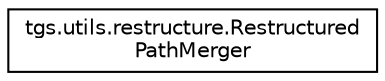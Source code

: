digraph "Graphical Class Hierarchy"
{
  edge [fontname="Helvetica",fontsize="10",labelfontname="Helvetica",labelfontsize="10"];
  node [fontname="Helvetica",fontsize="10",shape=record];
  rankdir="LR";
  Node0 [label="tgs.utils.restructure.Restructured\lPathMerger",height=0.2,width=0.4,color="black", fillcolor="white", style="filled",URL="$classtgs_1_1utils_1_1restructure_1_1RestructuredPathMerger.html"];
}
